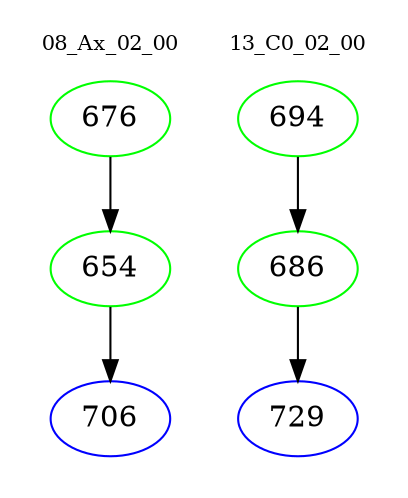 digraph{
subgraph cluster_0 {
color = white
label = "08_Ax_02_00";
fontsize=10;
T0_676 [label="676", color="green"]
T0_676 -> T0_654 [color="black"]
T0_654 [label="654", color="green"]
T0_654 -> T0_706 [color="black"]
T0_706 [label="706", color="blue"]
}
subgraph cluster_1 {
color = white
label = "13_C0_02_00";
fontsize=10;
T1_694 [label="694", color="green"]
T1_694 -> T1_686 [color="black"]
T1_686 [label="686", color="green"]
T1_686 -> T1_729 [color="black"]
T1_729 [label="729", color="blue"]
}
}
